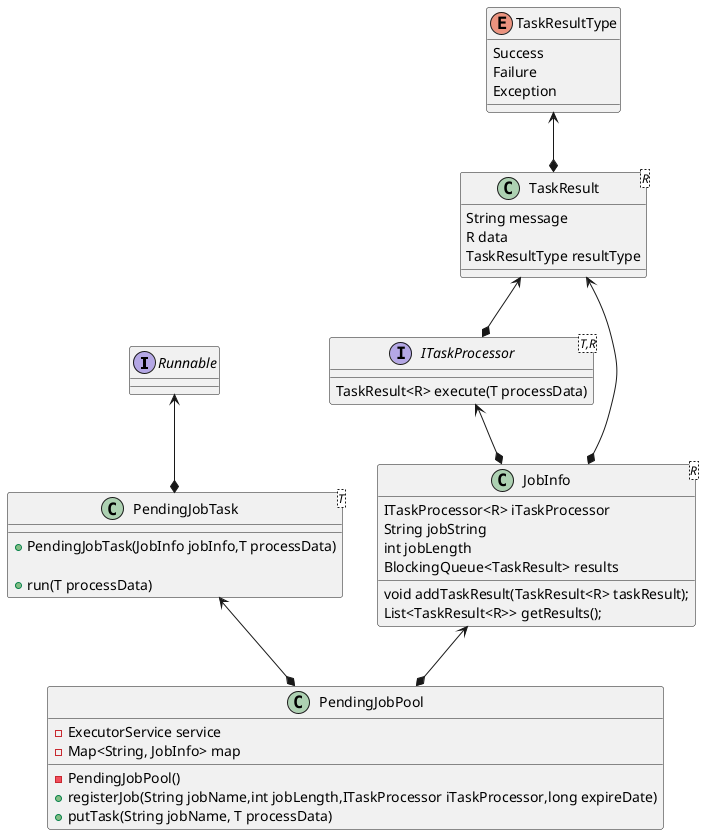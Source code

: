 @startuml
'https://plantuml.com/class-diagram
interface Runnable

TaskResultType <--* TaskResult
TaskResult <--* ITaskProcessor
ITaskProcessor <--* JobInfo
TaskResult <--* JobInfo
Runnable <--* PendingJobTask
PendingJobTask <--* PendingJobPool
JobInfo <--* PendingJobPool

enum TaskResultType{
Success
Failure
Exception
}

class TaskResult<R>{
String message
R data
TaskResultType resultType
}

interface ITaskProcessor<T,R>{
TaskResult<R> execute(T processData)
}

class JobInfo<R>{
ITaskProcessor<R> iTaskProcessor
String jobString
int jobLength
BlockingQueue<TaskResult> results

'添加结果的方法'
void addTaskResult(TaskResult<R> taskResult);
'获取所有结果的方法'
List<TaskResult<R>> getResults();
}

class PendingJobTask<T>{
'构造方法  传入的参数为jobInfo,和数据。之所以没有返回数据是因为，处理好之后
'数据会通过JobInfo存储'
+ PendingJobTask(JobInfo jobInfo,T processData)

+ run(T processData)
''
}

class PendingJobPool{
'线程池  执行线程所用'
-ExecutorService service
-Map<String, JobInfo> map

- PendingJobPool()
'注册job所用，就是往map中插入一个JobInfo，key为jobName'
+ registerJob(String jobName,int jobLength,ITaskProcessor iTaskProcessor,long expireDate)
'放一个任务，即首先获取JobInfo，之后新建一个PendingJobTask对象，之后交给线程池执行'
+ putTask(String jobName, T processData)


}


@enduml
